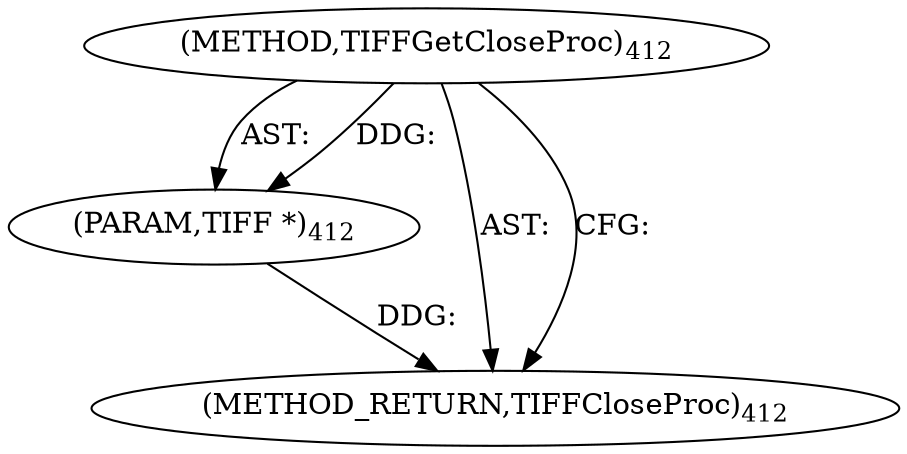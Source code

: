 digraph "TIFFGetCloseProc" {  
"8711" [label = <(METHOD,TIFFGetCloseProc)<SUB>412</SUB>> ]
"8712" [label = <(PARAM,TIFF *)<SUB>412</SUB>> ]
"8713" [label = <(METHOD_RETURN,TIFFCloseProc)<SUB>412</SUB>> ]
  "8711" -> "8712"  [ label = "AST: "] 
  "8711" -> "8713"  [ label = "AST: "] 
  "8711" -> "8713"  [ label = "CFG: "] 
  "8712" -> "8713"  [ label = "DDG: "] 
  "8711" -> "8712"  [ label = "DDG: "] 
}
